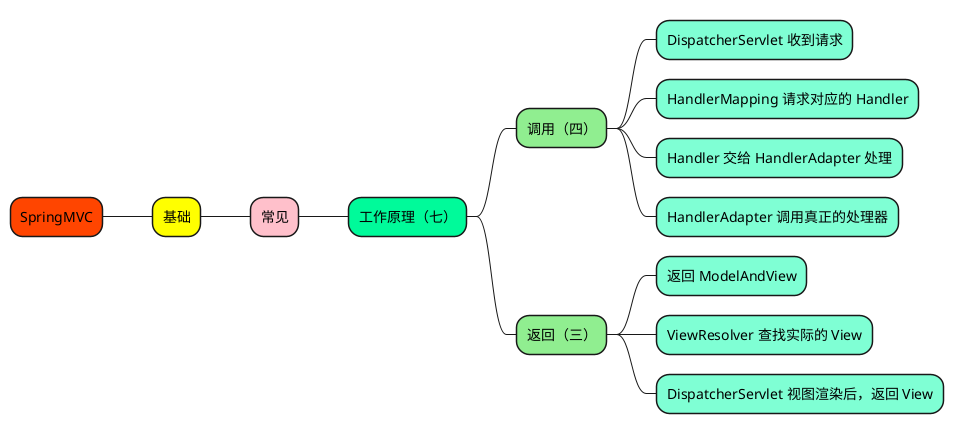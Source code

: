 @startmindmap

+[#OrangeRed] SpringMVC

++[#yellow] 基础

+++[#Pink] 常见

++++[#MediumSpringGreen] 工作原理（七）

+++++[#LightGreen] 调用（四）
++++++[#Aquamarine] DispatcherServlet 收到请求
++++++[#Aquamarine] HandlerMapping 请求对应的 Handler
++++++[#Aquamarine] Handler 交给 HandlerAdapter 处理
++++++[#Aquamarine] HandlerAdapter 调用真正的处理器

+++++[#LightGreen] 返回（三）
++++++[#Aquamarine] 返回 ModelAndView
++++++[#Aquamarine] ViewResolver 查找实际的 View
++++++[#Aquamarine] DispatcherServlet 视图渲染后，返回 View




@endmindmap